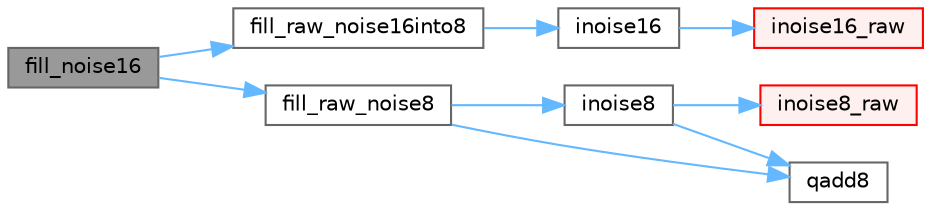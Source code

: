 digraph "fill_noise16"
{
 // LATEX_PDF_SIZE
  bgcolor="transparent";
  edge [fontname=Helvetica,fontsize=10,labelfontname=Helvetica,labelfontsize=10];
  node [fontname=Helvetica,fontsize=10,shape=box,height=0.2,width=0.4];
  rankdir="LR";
  Node1 [id="Node000001",label="fill_noise16",height=0.2,width=0.4,color="gray40", fillcolor="grey60", style="filled", fontcolor="black",tooltip="Fill an LED array with random colors, using 16-bit noise."];
  Node1 -> Node2 [id="edge1_Node000001_Node000002",color="steelblue1",style="solid",tooltip=" "];
  Node2 [id="Node000002",label="fill_raw_noise16into8",height=0.2,width=0.4,color="grey40", fillcolor="white", style="filled",URL="$de/da4/group___noise_fill.html#ga9db885e8cd887367fbf17e70f7d6b7fd",tooltip="Fill a 1D 8-bit buffer with noise, using inoise16()"];
  Node2 -> Node3 [id="edge2_Node000002_Node000003",color="steelblue1",style="solid",tooltip=" "];
  Node3 [id="Node000003",label="inoise16",height=0.2,width=0.4,color="grey40", fillcolor="white", style="filled",URL="$d8/df9/group___noise_generation.html#ga94be5ce8402e6147209f94d6006e8f00",tooltip="16-bit, fixed point implementation of Perlin's noise."];
  Node3 -> Node4 [id="edge3_Node000003_Node000004",color="steelblue1",style="solid",tooltip=" "];
  Node4 [id="Node000004",label="inoise16_raw",height=0.2,width=0.4,color="red", fillcolor="#FFF0F0", style="filled",URL="$d8/df9/group___noise_generation.html#ga810bdc406dcf8fd5b7add9041aa18abd",tooltip="16-bit, fixed point implementation of Perlin's noise without scaling."];
  Node1 -> Node6 [id="edge4_Node000001_Node000006",color="steelblue1",style="solid",tooltip=" "];
  Node6 [id="Node000006",label="fill_raw_noise8",height=0.2,width=0.4,color="grey40", fillcolor="white", style="filled",URL="$de/da4/group___noise_fill.html#ga1e4dba9289b03333697e70d4b7f3b006",tooltip="Fill a 1D 8-bit buffer with noise, using inoise8()"];
  Node6 -> Node7 [id="edge5_Node000006_Node000007",color="steelblue1",style="solid",tooltip=" "];
  Node7 [id="Node000007",label="inoise8",height=0.2,width=0.4,color="grey40", fillcolor="white", style="filled",URL="$d8/df9/group___noise_generation.html#gaa521ccca6038d7b5e881fe2e8f35d3bc",tooltip="8-Bit, fixed point implementation of Perlin's noise."];
  Node7 -> Node8 [id="edge6_Node000007_Node000008",color="steelblue1",style="solid",tooltip=" "];
  Node8 [id="Node000008",label="inoise8_raw",height=0.2,width=0.4,color="red", fillcolor="#FFF0F0", style="filled",URL="$d8/df9/group___noise_generation.html#ga6c57ed3ea69e819c29602578ecbabd71",tooltip="8-bit, fixed point implementation of Perlin's noise without scaling."];
  Node7 -> Node14 [id="edge7_Node000007_Node000014",color="steelblue1",style="solid",tooltip=" "];
  Node14 [id="Node000014",label="qadd8",height=0.2,width=0.4,color="grey40", fillcolor="white", style="filled",URL="$d5/d98/group___math.html#ga07133b3085824d0fcd4f5086d286c4b5",tooltip="Add one byte to another, saturating at 0xFF."];
  Node6 -> Node14 [id="edge8_Node000006_Node000014",color="steelblue1",style="solid",tooltip=" "];
}
